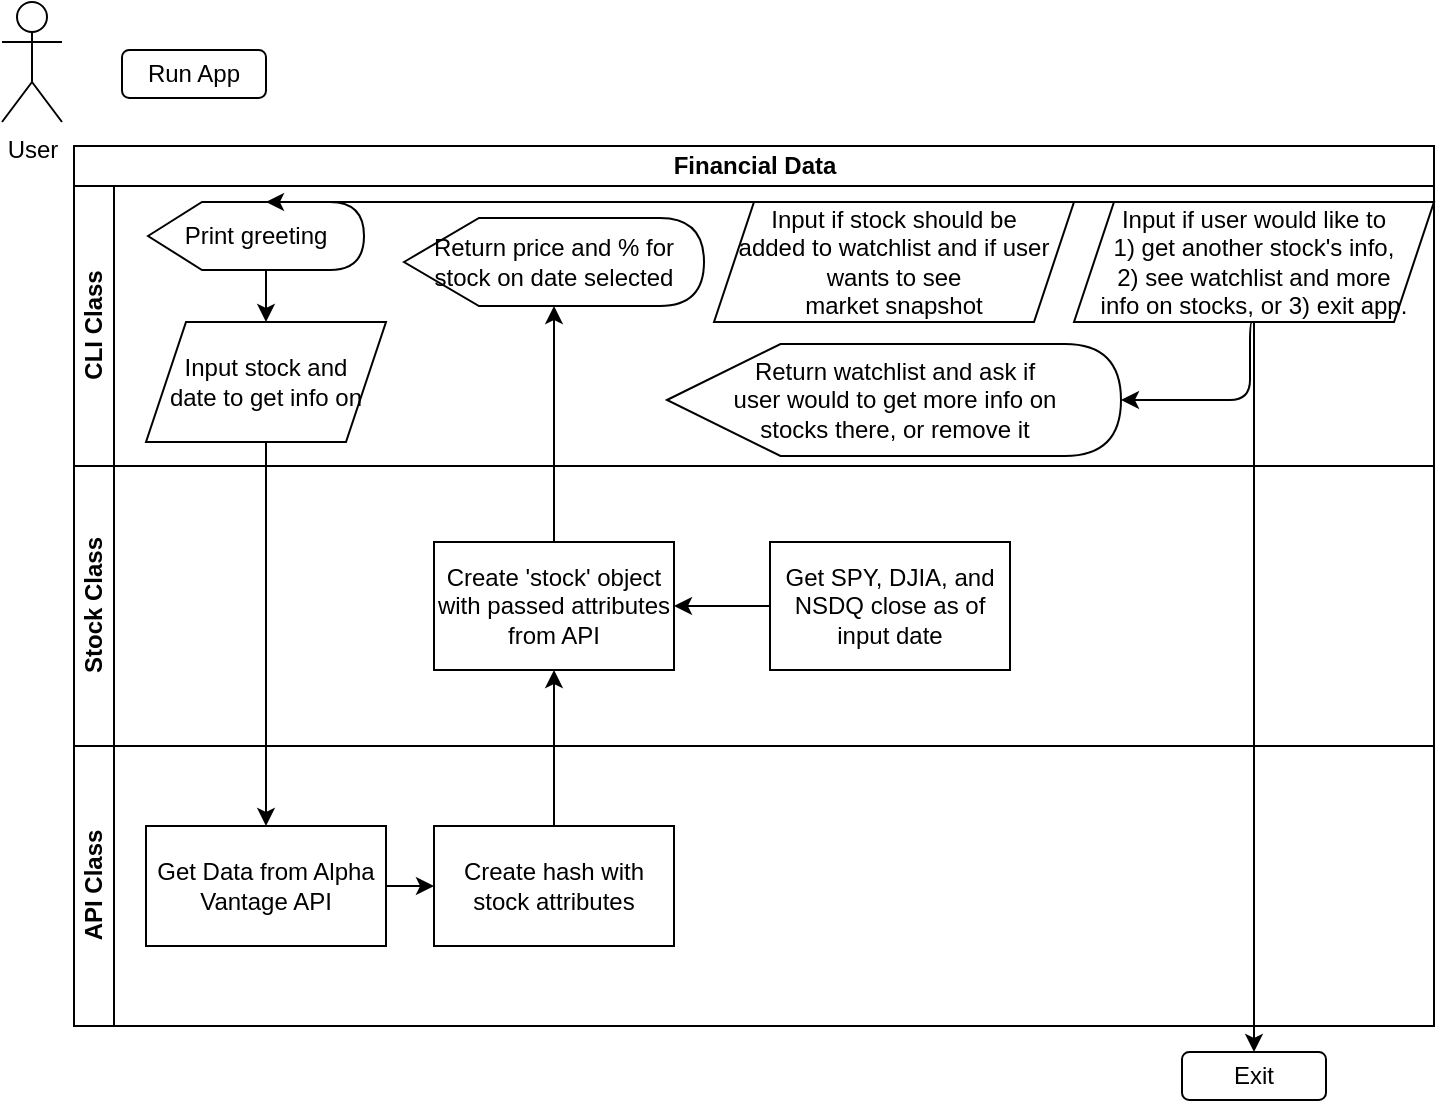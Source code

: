 <mxfile version="13.6.9" type="github">
  <diagram id="C5RBs43oDa-KdzZeNtuy" name="Page-1">
    <mxGraphModel dx="1678" dy="933" grid="1" gridSize="12" guides="1" tooltips="1" connect="1" arrows="1" fold="1" page="1" pageScale="1" pageWidth="827" pageHeight="1169" math="0" shadow="0">
      <root>
        <mxCell id="WIyWlLk6GJQsqaUBKTNV-0" />
        <mxCell id="WIyWlLk6GJQsqaUBKTNV-1" parent="WIyWlLk6GJQsqaUBKTNV-0" />
        <mxCell id="WIyWlLk6GJQsqaUBKTNV-2" value="" style="rounded=0;html=1;jettySize=auto;orthogonalLoop=1;fontSize=11;endArrow=block;endFill=0;endSize=8;strokeWidth=1;shadow=0;labelBackgroundColor=none;edgeStyle=orthogonalEdgeStyle;" parent="WIyWlLk6GJQsqaUBKTNV-1" source="WIyWlLk6GJQsqaUBKTNV-3" edge="1">
          <mxGeometry relative="1" as="geometry">
            <mxPoint x="220" y="170" as="targetPoint" />
          </mxGeometry>
        </mxCell>
        <mxCell id="WIyWlLk6GJQsqaUBKTNV-8" value="No" style="rounded=0;html=1;jettySize=auto;orthogonalLoop=1;fontSize=11;endArrow=block;endFill=0;endSize=8;strokeWidth=1;shadow=0;labelBackgroundColor=none;edgeStyle=orthogonalEdgeStyle;" parent="WIyWlLk6GJQsqaUBKTNV-1" target="WIyWlLk6GJQsqaUBKTNV-11" edge="1">
          <mxGeometry x="0.333" y="20" relative="1" as="geometry">
            <mxPoint as="offset" />
            <mxPoint x="220" y="370" as="sourcePoint" />
          </mxGeometry>
        </mxCell>
        <mxCell id="WIyWlLk6GJQsqaUBKTNV-9" value="Yes" style="edgeStyle=orthogonalEdgeStyle;rounded=0;html=1;jettySize=auto;orthogonalLoop=1;fontSize=11;endArrow=block;endFill=0;endSize=8;strokeWidth=1;shadow=0;labelBackgroundColor=none;" parent="WIyWlLk6GJQsqaUBKTNV-1" target="WIyWlLk6GJQsqaUBKTNV-12" edge="1">
          <mxGeometry y="10" relative="1" as="geometry">
            <mxPoint as="offset" />
            <mxPoint x="270" y="330" as="sourcePoint" />
          </mxGeometry>
        </mxCell>
        <mxCell id="-EiAbfTq-4LDramSboVm-4" value="User" style="shape=umlActor;verticalLabelPosition=bottom;verticalAlign=top;html=1;outlineConnect=0;" vertex="1" parent="WIyWlLk6GJQsqaUBKTNV-1">
          <mxGeometry x="48" y="60" width="30" height="60" as="geometry" />
        </mxCell>
        <mxCell id="-EiAbfTq-4LDramSboVm-0" value="Financial Data" style="swimlane;html=1;childLayout=stackLayout;resizeParent=1;resizeParentMax=0;horizontal=1;startSize=20;horizontalStack=0;" vertex="1" parent="WIyWlLk6GJQsqaUBKTNV-1">
          <mxGeometry x="84" y="132" width="680" height="440" as="geometry" />
        </mxCell>
        <mxCell id="-EiAbfTq-4LDramSboVm-1" value="CLI Class" style="swimlane;html=1;startSize=20;horizontal=0;" vertex="1" parent="-EiAbfTq-4LDramSboVm-0">
          <mxGeometry y="20" width="680" height="140" as="geometry" />
        </mxCell>
        <mxCell id="-EiAbfTq-4LDramSboVm-26" value="Input if user would like to &lt;br&gt;1) get another stock&#39;s info, &lt;br&gt;2) see watchlist and more &lt;br&gt;info on stocks, or 3) exit app." style="shape=parallelogram;perimeter=parallelogramPerimeter;whiteSpace=wrap;html=1;fixedSize=1;" vertex="1" parent="-EiAbfTq-4LDramSboVm-1">
          <mxGeometry x="500" y="8" width="180" height="60" as="geometry" />
        </mxCell>
        <mxCell id="-EiAbfTq-4LDramSboVm-23" value="Input if stock should be &lt;br&gt;added to watchlist and if user &lt;br&gt;wants to see &lt;br&gt;market snapshot" style="shape=parallelogram;perimeter=parallelogramPerimeter;whiteSpace=wrap;html=1;fixedSize=1;" vertex="1" parent="-EiAbfTq-4LDramSboVm-1">
          <mxGeometry x="320" y="8" width="180" height="60" as="geometry" />
        </mxCell>
        <mxCell id="-EiAbfTq-4LDramSboVm-22" value="Return price and % for stock on date selected" style="shape=display;whiteSpace=wrap;html=1;" vertex="1" parent="-EiAbfTq-4LDramSboVm-1">
          <mxGeometry x="165" y="16" width="150" height="44" as="geometry" />
        </mxCell>
        <mxCell id="-EiAbfTq-4LDramSboVm-7" value="Print greeting" style="shape=display;whiteSpace=wrap;html=1;" vertex="1" parent="-EiAbfTq-4LDramSboVm-1">
          <mxGeometry x="37" y="8" width="108" height="34" as="geometry" />
        </mxCell>
        <mxCell id="-EiAbfTq-4LDramSboVm-32" value="Return watchlist and ask if &lt;br&gt;user would to get more info on &lt;br&gt;stocks there, or remove it" style="shape=display;whiteSpace=wrap;html=1;" vertex="1" parent="-EiAbfTq-4LDramSboVm-1">
          <mxGeometry x="296.5" y="79" width="227" height="56" as="geometry" />
        </mxCell>
        <mxCell id="-EiAbfTq-4LDramSboVm-10" value="Input stock and&lt;br&gt;date&amp;nbsp;to get info on" style="shape=parallelogram;perimeter=parallelogramPerimeter;whiteSpace=wrap;html=1;fixedSize=1;" vertex="1" parent="-EiAbfTq-4LDramSboVm-1">
          <mxGeometry x="36" y="68" width="120" height="60" as="geometry" />
        </mxCell>
        <mxCell id="-EiAbfTq-4LDramSboVm-18" value="" style="endArrow=classic;html=1;entryX=0.5;entryY=0;entryDx=0;entryDy=0;exitX=0;exitY=0;exitDx=59;exitDy=34;exitPerimeter=0;" edge="1" parent="-EiAbfTq-4LDramSboVm-1" source="-EiAbfTq-4LDramSboVm-7" target="-EiAbfTq-4LDramSboVm-10">
          <mxGeometry width="50" height="50" relative="1" as="geometry">
            <mxPoint x="636" y="162" as="sourcePoint" />
            <mxPoint x="686" y="112" as="targetPoint" />
          </mxGeometry>
        </mxCell>
        <mxCell id="-EiAbfTq-4LDramSboVm-34" value="" style="edgeStyle=elbowEdgeStyle;elbow=horizontal;endArrow=classic;html=1;entryX=1;entryY=0.5;entryDx=0;entryDy=0;entryPerimeter=0;exitX=0.5;exitY=1;exitDx=0;exitDy=0;" edge="1" parent="-EiAbfTq-4LDramSboVm-1" source="-EiAbfTq-4LDramSboVm-26" target="-EiAbfTq-4LDramSboVm-32">
          <mxGeometry width="50" height="50" relative="1" as="geometry">
            <mxPoint x="540" y="126" as="sourcePoint" />
            <mxPoint x="590" y="76" as="targetPoint" />
            <Array as="points">
              <mxPoint x="588" y="64" />
            </Array>
          </mxGeometry>
        </mxCell>
        <mxCell id="-EiAbfTq-4LDramSboVm-35" value="" style="edgeStyle=elbowEdgeStyle;elbow=vertical;endArrow=classic;html=1;entryX=0;entryY=0;entryDx=59;entryDy=0;entryPerimeter=0;exitX=0.5;exitY=0;exitDx=0;exitDy=0;" edge="1" parent="-EiAbfTq-4LDramSboVm-1" source="-EiAbfTq-4LDramSboVm-26" target="-EiAbfTq-4LDramSboVm-7">
          <mxGeometry width="50" height="50" relative="1" as="geometry">
            <mxPoint x="590" y="2" as="sourcePoint" />
            <mxPoint x="96" y="2" as="targetPoint" />
          </mxGeometry>
        </mxCell>
        <mxCell id="-EiAbfTq-4LDramSboVm-2" value="Stock Class" style="swimlane;html=1;startSize=20;horizontal=0;" vertex="1" parent="-EiAbfTq-4LDramSboVm-0">
          <mxGeometry y="160" width="680" height="140" as="geometry" />
        </mxCell>
        <mxCell id="-EiAbfTq-4LDramSboVm-12" value="Create &#39;stock&#39; object with passed attributes from API" style="rounded=0;whiteSpace=wrap;html=1;" vertex="1" parent="-EiAbfTq-4LDramSboVm-2">
          <mxGeometry x="180" y="38" width="120" height="64" as="geometry" />
        </mxCell>
        <mxCell id="-EiAbfTq-4LDramSboVm-16" value="Get SPY, DJIA, and NSDQ close as of input date" style="rounded=0;whiteSpace=wrap;html=1;" vertex="1" parent="-EiAbfTq-4LDramSboVm-2">
          <mxGeometry x="348" y="38" width="120" height="64" as="geometry" />
        </mxCell>
        <mxCell id="-EiAbfTq-4LDramSboVm-17" value="" style="endArrow=classic;html=1;entryX=1;entryY=0.5;entryDx=0;entryDy=0;exitX=0;exitY=0.5;exitDx=0;exitDy=0;" edge="1" parent="-EiAbfTq-4LDramSboVm-2" source="-EiAbfTq-4LDramSboVm-16" target="-EiAbfTq-4LDramSboVm-12">
          <mxGeometry width="50" height="50" relative="1" as="geometry">
            <mxPoint x="636" y="-38" as="sourcePoint" />
            <mxPoint x="686" y="-88" as="targetPoint" />
          </mxGeometry>
        </mxCell>
        <mxCell id="-EiAbfTq-4LDramSboVm-3" value="API Class" style="swimlane;html=1;startSize=20;horizontal=0;" vertex="1" parent="-EiAbfTq-4LDramSboVm-0">
          <mxGeometry y="300" width="680" height="140" as="geometry" />
        </mxCell>
        <mxCell id="-EiAbfTq-4LDramSboVm-13" value="Create hash with stock attributes" style="rounded=0;whiteSpace=wrap;html=1;" vertex="1" parent="-EiAbfTq-4LDramSboVm-3">
          <mxGeometry x="180" y="40" width="120" height="60" as="geometry" />
        </mxCell>
        <mxCell id="-EiAbfTq-4LDramSboVm-8" value="Get Data from Alpha Vantage API" style="rounded=0;whiteSpace=wrap;html=1;" vertex="1" parent="-EiAbfTq-4LDramSboVm-3">
          <mxGeometry x="36" y="40" width="120" height="60" as="geometry" />
        </mxCell>
        <mxCell id="-EiAbfTq-4LDramSboVm-15" value="" style="endArrow=classic;html=1;exitX=1;exitY=0.5;exitDx=0;exitDy=0;entryX=0;entryY=0.5;entryDx=0;entryDy=0;" edge="1" parent="-EiAbfTq-4LDramSboVm-3" source="-EiAbfTq-4LDramSboVm-8" target="-EiAbfTq-4LDramSboVm-13">
          <mxGeometry width="50" height="50" relative="1" as="geometry">
            <mxPoint x="636" y="-178" as="sourcePoint" />
            <mxPoint x="686" y="-228" as="targetPoint" />
          </mxGeometry>
        </mxCell>
        <mxCell id="-EiAbfTq-4LDramSboVm-11" value="" style="endArrow=classic;html=1;exitX=0.5;exitY=1;exitDx=0;exitDy=0;entryX=0.5;entryY=0;entryDx=0;entryDy=0;" edge="1" parent="-EiAbfTq-4LDramSboVm-0" source="-EiAbfTq-4LDramSboVm-10" target="-EiAbfTq-4LDramSboVm-8">
          <mxGeometry width="50" height="50" relative="1" as="geometry">
            <mxPoint x="636" y="134" as="sourcePoint" />
            <mxPoint x="686" y="84" as="targetPoint" />
          </mxGeometry>
        </mxCell>
        <mxCell id="-EiAbfTq-4LDramSboVm-14" value="" style="endArrow=classic;html=1;exitX=0.5;exitY=0;exitDx=0;exitDy=0;entryX=0.5;entryY=1;entryDx=0;entryDy=0;" edge="1" parent="-EiAbfTq-4LDramSboVm-0" source="-EiAbfTq-4LDramSboVm-13" target="-EiAbfTq-4LDramSboVm-12">
          <mxGeometry width="50" height="50" relative="1" as="geometry">
            <mxPoint x="636" y="122" as="sourcePoint" />
            <mxPoint x="686" y="72" as="targetPoint" />
          </mxGeometry>
        </mxCell>
        <mxCell id="-EiAbfTq-4LDramSboVm-20" value="" style="endArrow=classic;html=1;exitX=0.5;exitY=0;exitDx=0;exitDy=0;" edge="1" parent="-EiAbfTq-4LDramSboVm-0" source="-EiAbfTq-4LDramSboVm-12" target="-EiAbfTq-4LDramSboVm-22">
          <mxGeometry width="50" height="50" relative="1" as="geometry">
            <mxPoint x="636" y="182" as="sourcePoint" />
            <mxPoint x="240" y="146" as="targetPoint" />
          </mxGeometry>
        </mxCell>
        <mxCell id="-EiAbfTq-4LDramSboVm-5" value="Run App" style="rounded=1;whiteSpace=wrap;html=1;" vertex="1" parent="WIyWlLk6GJQsqaUBKTNV-1">
          <mxGeometry x="108" y="84" width="72" height="24" as="geometry" />
        </mxCell>
        <mxCell id="-EiAbfTq-4LDramSboVm-6" value="Exit" style="rounded=1;whiteSpace=wrap;html=1;" vertex="1" parent="WIyWlLk6GJQsqaUBKTNV-1">
          <mxGeometry x="638" y="585" width="72" height="24" as="geometry" />
        </mxCell>
        <mxCell id="-EiAbfTq-4LDramSboVm-30" value="" style="endArrow=classic;html=1;entryX=0.5;entryY=0;entryDx=0;entryDy=0;exitX=0.5;exitY=1;exitDx=0;exitDy=0;" edge="1" parent="WIyWlLk6GJQsqaUBKTNV-1" source="-EiAbfTq-4LDramSboVm-26" target="-EiAbfTq-4LDramSboVm-6">
          <mxGeometry width="50" height="50" relative="1" as="geometry">
            <mxPoint x="624" y="386" as="sourcePoint" />
            <mxPoint x="674" y="336" as="targetPoint" />
          </mxGeometry>
        </mxCell>
      </root>
    </mxGraphModel>
  </diagram>
</mxfile>
